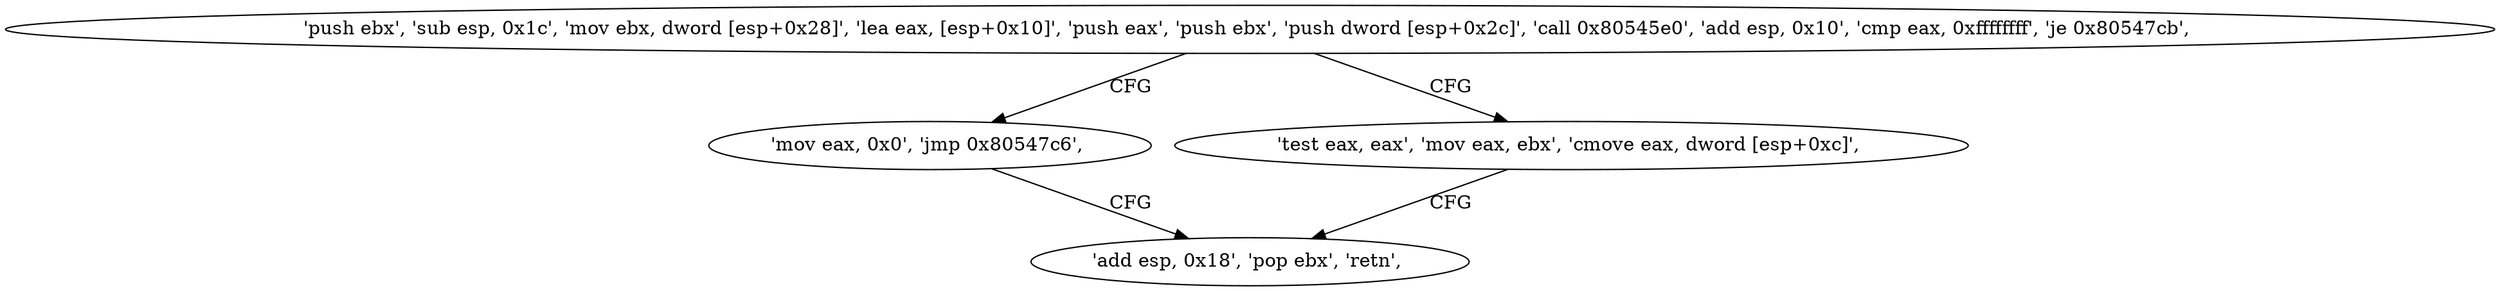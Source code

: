 digraph "func" {
"134563742" [label = "'push ebx', 'sub esp, 0x1c', 'mov ebx, dword [esp+0x28]', 'lea eax, [esp+0x10]', 'push eax', 'push ebx', 'push dword [esp+0x2c]', 'call 0x80545e0', 'add esp, 0x10', 'cmp eax, 0xffffffff', 'je 0x80547cb', " ]
"134563787" [label = "'mov eax, 0x0', 'jmp 0x80547c6', " ]
"134563773" [label = "'test eax, eax', 'mov eax, ebx', 'cmove eax, dword [esp+0xc]', " ]
"134563782" [label = "'add esp, 0x18', 'pop ebx', 'retn', " ]
"134563742" -> "134563787" [ label = "CFG" ]
"134563742" -> "134563773" [ label = "CFG" ]
"134563787" -> "134563782" [ label = "CFG" ]
"134563773" -> "134563782" [ label = "CFG" ]
}
